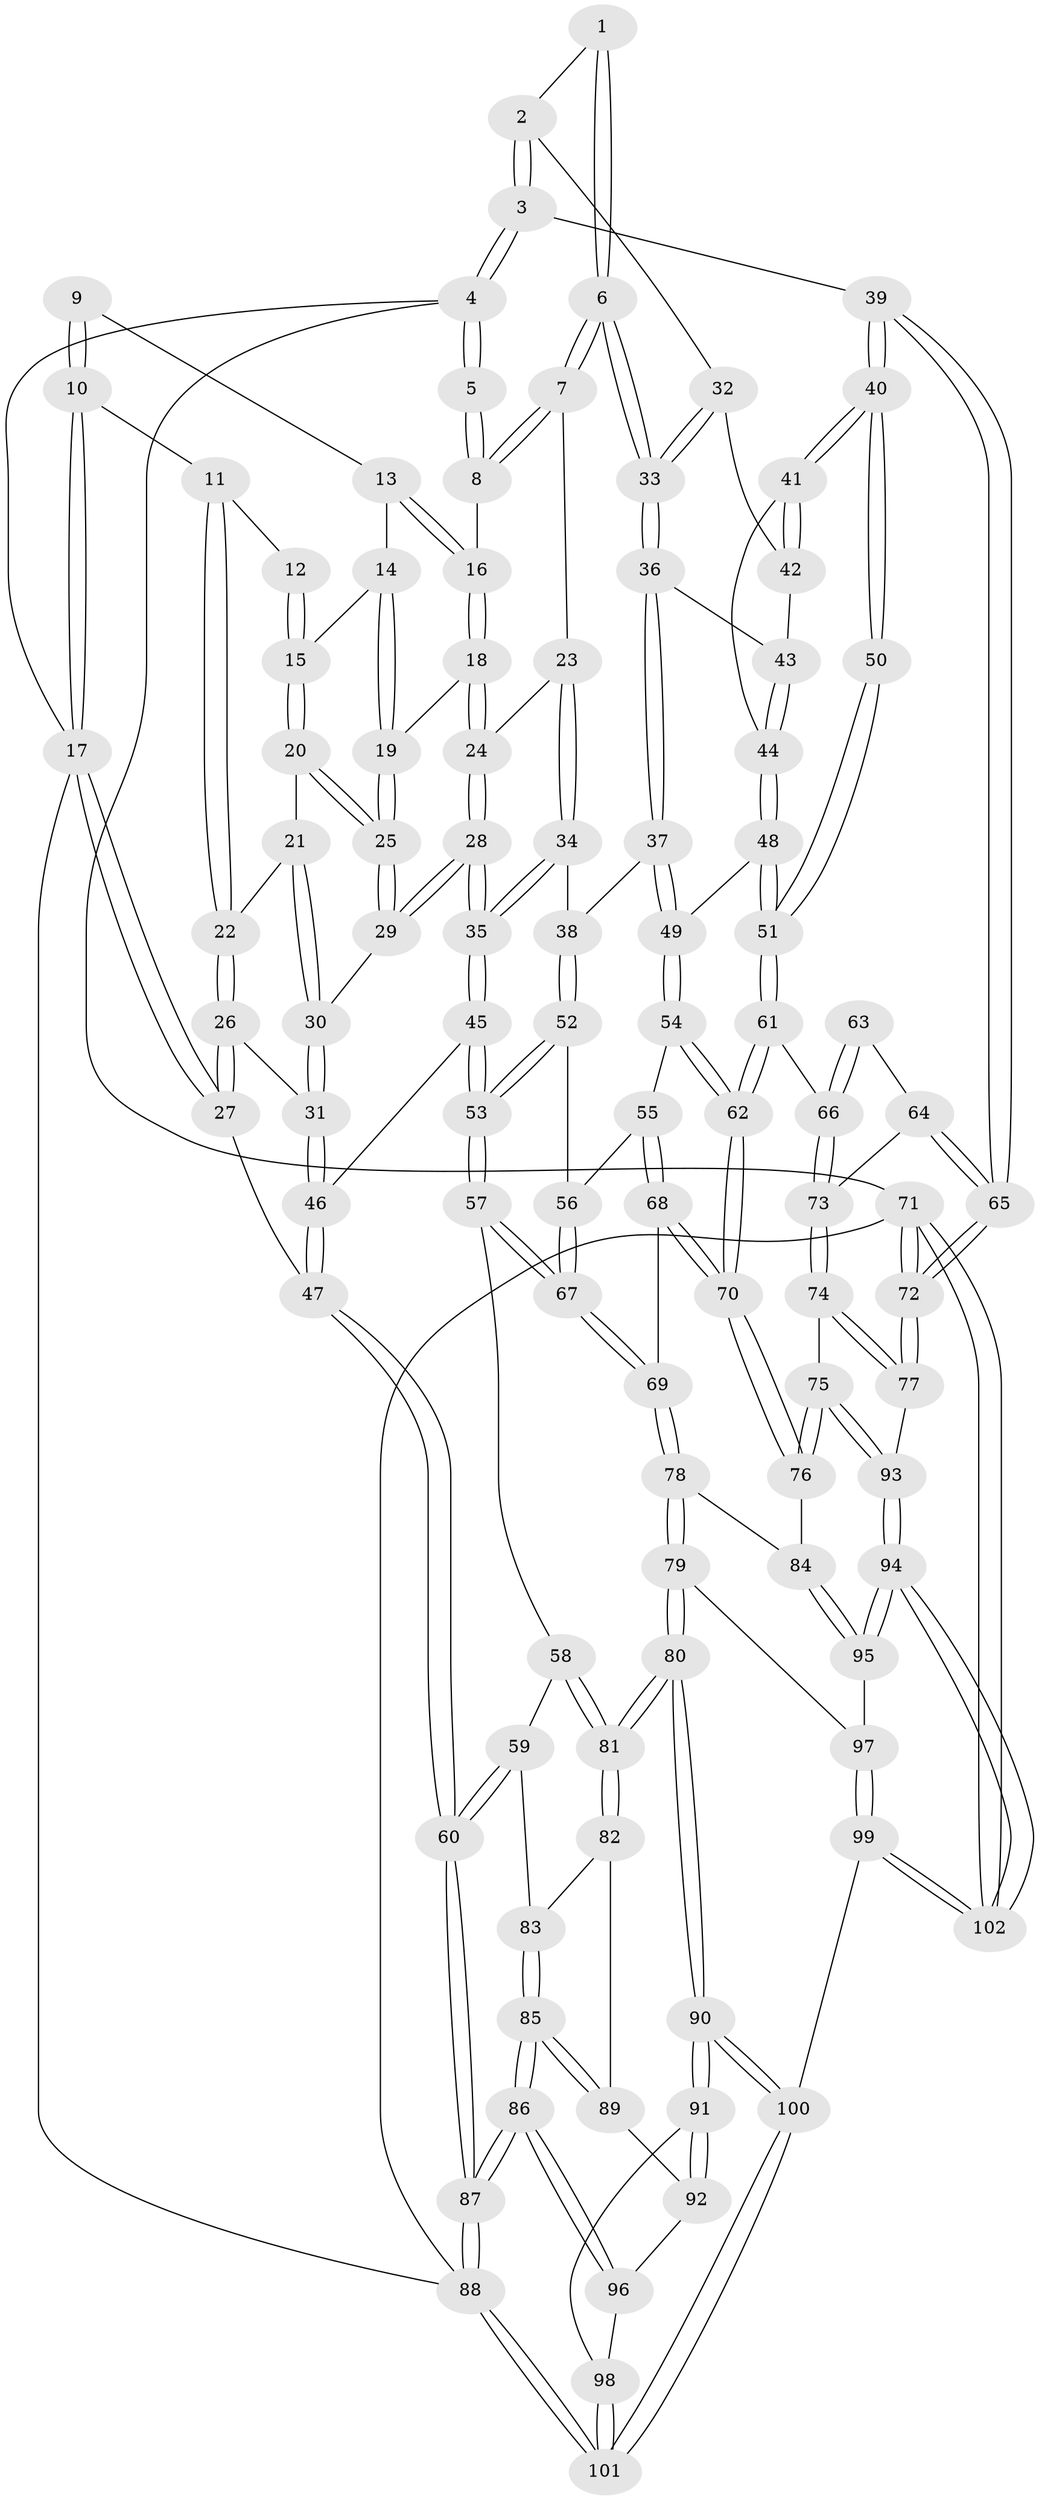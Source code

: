 // Generated by graph-tools (version 1.1) at 2025/38/02/21/25 10:38:57]
// undirected, 102 vertices, 252 edges
graph export_dot {
graph [start="1"]
  node [color=gray90,style=filled];
  1 [pos="+0.8324516520834052+0.043536971527050966"];
  2 [pos="+0.9942194819018499+0.039179505272206525"];
  3 [pos="+1+0"];
  4 [pos="+1+0"];
  5 [pos="+0.5968860109921003+0"];
  6 [pos="+0.6577649037518726+0.10357138799235373"];
  7 [pos="+0.6141661939708797+0.015008208325876567"];
  8 [pos="+0.5551875009860141+0"];
  9 [pos="+0.3291636446708997+0"];
  10 [pos="+0+0"];
  11 [pos="+0.09087629637839896+0.04712154340543049"];
  12 [pos="+0.15041081378842028+0.05280973334236089"];
  13 [pos="+0.3950699949773328+0"];
  14 [pos="+0.258396660148662+0.04546458220810824"];
  15 [pos="+0.19835079221132187+0.100404042706705"];
  16 [pos="+0.41811269805899437+0"];
  17 [pos="+0+0"];
  18 [pos="+0.380215107588927+0.11521044682061063"];
  19 [pos="+0.295859439763673+0.13572596096901476"];
  20 [pos="+0.19539617269380263+0.1333390551810369"];
  21 [pos="+0.14000958542778044+0.15841828129567098"];
  22 [pos="+0.07210286322747007+0.1353146542894498"];
  23 [pos="+0.4427815381276617+0.17667884765961195"];
  24 [pos="+0.3997580297872313+0.1616992452418504"];
  25 [pos="+0.24945904231282606+0.17945178982191884"];
  26 [pos="+0.0031689949530477593+0.17220025458396898"];
  27 [pos="+0+0.22942471285272947"];
  28 [pos="+0.31572415675092136+0.2817388578880427"];
  29 [pos="+0.257964812292114+0.21727526935926955"];
  30 [pos="+0.14067197282874688+0.25592384803516016"];
  31 [pos="+0.13854215242697868+0.2591257838682048"];
  32 [pos="+0.8668586343209803+0.15710265168903007"];
  33 [pos="+0.6612579687310146+0.11776914629782592"];
  34 [pos="+0.5559501183676588+0.30750123770315385"];
  35 [pos="+0.3289317672911373+0.36267756839042864"];
  36 [pos="+0.6505466268227582+0.18668521558909895"];
  37 [pos="+0.5804454982166398+0.3102145982425833"];
  38 [pos="+0.5759414194118636+0.3107842833067624"];
  39 [pos="+1+0.38602013749894365"];
  40 [pos="+1+0.38605495662981637"];
  41 [pos="+0.8976250906214301+0.3026579022068027"];
  42 [pos="+0.86514663981075+0.18880000237336927"];
  43 [pos="+0.767890620641495+0.2494495493354911"];
  44 [pos="+0.8214756168328895+0.32919480760693454"];
  45 [pos="+0.31842198081135675+0.38000470209371123"];
  46 [pos="+0.11292542937266872+0.3816951503511577"];
  47 [pos="+0+0.5057974962195763"];
  48 [pos="+0.7526846253779987+0.41507016415899173"];
  49 [pos="+0.6525463657823385+0.3904132623081391"];
  50 [pos="+0.918603961623113+0.4731536820108997"];
  51 [pos="+0.8067496072681197+0.49532935873629685"];
  52 [pos="+0.48564591657755135+0.4935430617284888"];
  53 [pos="+0.35676813292917253+0.5548074718338349"];
  54 [pos="+0.6336279996073172+0.45010188070618834"];
  55 [pos="+0.5974755339025472+0.5282515467803711"];
  56 [pos="+0.5836969255013543+0.5287483040368078"];
  57 [pos="+0.35549435823075853+0.5612563617830044"];
  58 [pos="+0.31705922834827205+0.5913938934189003"];
  59 [pos="+0.16376799168471673+0.6220602433515441"];
  60 [pos="+0+0.5774010496323853"];
  61 [pos="+0.7868499581613819+0.5903625904583708"];
  62 [pos="+0.741886494686138+0.6177875431901754"];
  63 [pos="+0.9206511312212886+0.5698306769956716"];
  64 [pos="+0.9615805642860542+0.6248510244824355"];
  65 [pos="+1+0.61824506308492"];
  66 [pos="+0.7943309451717818+0.595300139012358"];
  67 [pos="+0.45582499301583795+0.6358482538655135"];
  68 [pos="+0.6552006875131313+0.6483848109865927"];
  69 [pos="+0.49194336322991045+0.6786754688522247"];
  70 [pos="+0.6846939068966754+0.66099292370818"];
  71 [pos="+1+1"];
  72 [pos="+1+1"];
  73 [pos="+0.8671012166553506+0.6535173186738453"];
  74 [pos="+0.882492837386144+0.7563293574233415"];
  75 [pos="+0.7213273013147763+0.7824129491623385"];
  76 [pos="+0.6978006644381443+0.7505400535057517"];
  77 [pos="+1+0.8677622549329904"];
  78 [pos="+0.4806531946591931+0.7875606717472795"];
  79 [pos="+0.4074249587480846+0.8550454984754504"];
  80 [pos="+0.35769535622170423+0.8621160316795514"];
  81 [pos="+0.3278245172525226+0.808969295733878"];
  82 [pos="+0.23443860906990807+0.7725449832256739"];
  83 [pos="+0.21379578409842848+0.7599804286619108"];
  84 [pos="+0.5601017478007061+0.8120856281026396"];
  85 [pos="+0.14174219131234073+0.8260841893376728"];
  86 [pos="+0+0.8538799280977664"];
  87 [pos="+0+0.8612631173399931"];
  88 [pos="+0+1"];
  89 [pos="+0.19768728184379838+0.8467342275294152"];
  90 [pos="+0.34814873535411944+0.8739649470413166"];
  91 [pos="+0.28160294166612215+0.8979272642963992"];
  92 [pos="+0.20761558115269296+0.8533167185094082"];
  93 [pos="+0.7307343699494908+0.8853621913591643"];
  94 [pos="+0.6851058908732797+0.9894074586495656"];
  95 [pos="+0.6114242235957088+0.9294891392477701"];
  96 [pos="+0.16132820334157258+0.9018901401174086"];
  97 [pos="+0.4645743269570761+0.914258531862125"];
  98 [pos="+0.24686734388902448+0.9284060955326543"];
  99 [pos="+0.5408182001266845+1"];
  100 [pos="+0.37646781043922245+1"];
  101 [pos="+0+1"];
  102 [pos="+0.7073110792796354+1"];
  1 -- 2;
  1 -- 6;
  1 -- 6;
  2 -- 3;
  2 -- 3;
  2 -- 32;
  3 -- 4;
  3 -- 4;
  3 -- 39;
  4 -- 5;
  4 -- 5;
  4 -- 17;
  4 -- 71;
  5 -- 8;
  5 -- 8;
  6 -- 7;
  6 -- 7;
  6 -- 33;
  6 -- 33;
  7 -- 8;
  7 -- 8;
  7 -- 23;
  8 -- 16;
  9 -- 10;
  9 -- 10;
  9 -- 13;
  10 -- 11;
  10 -- 17;
  10 -- 17;
  11 -- 12;
  11 -- 22;
  11 -- 22;
  12 -- 15;
  12 -- 15;
  13 -- 14;
  13 -- 16;
  13 -- 16;
  14 -- 15;
  14 -- 19;
  14 -- 19;
  15 -- 20;
  15 -- 20;
  16 -- 18;
  16 -- 18;
  17 -- 27;
  17 -- 27;
  17 -- 88;
  18 -- 19;
  18 -- 24;
  18 -- 24;
  19 -- 25;
  19 -- 25;
  20 -- 21;
  20 -- 25;
  20 -- 25;
  21 -- 22;
  21 -- 30;
  21 -- 30;
  22 -- 26;
  22 -- 26;
  23 -- 24;
  23 -- 34;
  23 -- 34;
  24 -- 28;
  24 -- 28;
  25 -- 29;
  25 -- 29;
  26 -- 27;
  26 -- 27;
  26 -- 31;
  27 -- 47;
  28 -- 29;
  28 -- 29;
  28 -- 35;
  28 -- 35;
  29 -- 30;
  30 -- 31;
  30 -- 31;
  31 -- 46;
  31 -- 46;
  32 -- 33;
  32 -- 33;
  32 -- 42;
  33 -- 36;
  33 -- 36;
  34 -- 35;
  34 -- 35;
  34 -- 38;
  35 -- 45;
  35 -- 45;
  36 -- 37;
  36 -- 37;
  36 -- 43;
  37 -- 38;
  37 -- 49;
  37 -- 49;
  38 -- 52;
  38 -- 52;
  39 -- 40;
  39 -- 40;
  39 -- 65;
  39 -- 65;
  40 -- 41;
  40 -- 41;
  40 -- 50;
  40 -- 50;
  41 -- 42;
  41 -- 42;
  41 -- 44;
  42 -- 43;
  43 -- 44;
  43 -- 44;
  44 -- 48;
  44 -- 48;
  45 -- 46;
  45 -- 53;
  45 -- 53;
  46 -- 47;
  46 -- 47;
  47 -- 60;
  47 -- 60;
  48 -- 49;
  48 -- 51;
  48 -- 51;
  49 -- 54;
  49 -- 54;
  50 -- 51;
  50 -- 51;
  51 -- 61;
  51 -- 61;
  52 -- 53;
  52 -- 53;
  52 -- 56;
  53 -- 57;
  53 -- 57;
  54 -- 55;
  54 -- 62;
  54 -- 62;
  55 -- 56;
  55 -- 68;
  55 -- 68;
  56 -- 67;
  56 -- 67;
  57 -- 58;
  57 -- 67;
  57 -- 67;
  58 -- 59;
  58 -- 81;
  58 -- 81;
  59 -- 60;
  59 -- 60;
  59 -- 83;
  60 -- 87;
  60 -- 87;
  61 -- 62;
  61 -- 62;
  61 -- 66;
  62 -- 70;
  62 -- 70;
  63 -- 64;
  63 -- 66;
  63 -- 66;
  64 -- 65;
  64 -- 65;
  64 -- 73;
  65 -- 72;
  65 -- 72;
  66 -- 73;
  66 -- 73;
  67 -- 69;
  67 -- 69;
  68 -- 69;
  68 -- 70;
  68 -- 70;
  69 -- 78;
  69 -- 78;
  70 -- 76;
  70 -- 76;
  71 -- 72;
  71 -- 72;
  71 -- 102;
  71 -- 102;
  71 -- 88;
  72 -- 77;
  72 -- 77;
  73 -- 74;
  73 -- 74;
  74 -- 75;
  74 -- 77;
  74 -- 77;
  75 -- 76;
  75 -- 76;
  75 -- 93;
  75 -- 93;
  76 -- 84;
  77 -- 93;
  78 -- 79;
  78 -- 79;
  78 -- 84;
  79 -- 80;
  79 -- 80;
  79 -- 97;
  80 -- 81;
  80 -- 81;
  80 -- 90;
  80 -- 90;
  81 -- 82;
  81 -- 82;
  82 -- 83;
  82 -- 89;
  83 -- 85;
  83 -- 85;
  84 -- 95;
  84 -- 95;
  85 -- 86;
  85 -- 86;
  85 -- 89;
  85 -- 89;
  86 -- 87;
  86 -- 87;
  86 -- 96;
  86 -- 96;
  87 -- 88;
  87 -- 88;
  88 -- 101;
  88 -- 101;
  89 -- 92;
  90 -- 91;
  90 -- 91;
  90 -- 100;
  90 -- 100;
  91 -- 92;
  91 -- 92;
  91 -- 98;
  92 -- 96;
  93 -- 94;
  93 -- 94;
  94 -- 95;
  94 -- 95;
  94 -- 102;
  94 -- 102;
  95 -- 97;
  96 -- 98;
  97 -- 99;
  97 -- 99;
  98 -- 101;
  98 -- 101;
  99 -- 100;
  99 -- 102;
  99 -- 102;
  100 -- 101;
  100 -- 101;
}
